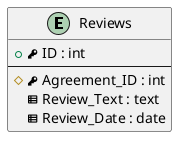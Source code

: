 @startuml
entity "Reviews" as review
 {
  + <&key> ID : int
  --
  # <&key> Agreement_ID : int
  <&spreadsheet> Review_Text : text
  <&spreadsheet> Review_Date : date
}
@enduml